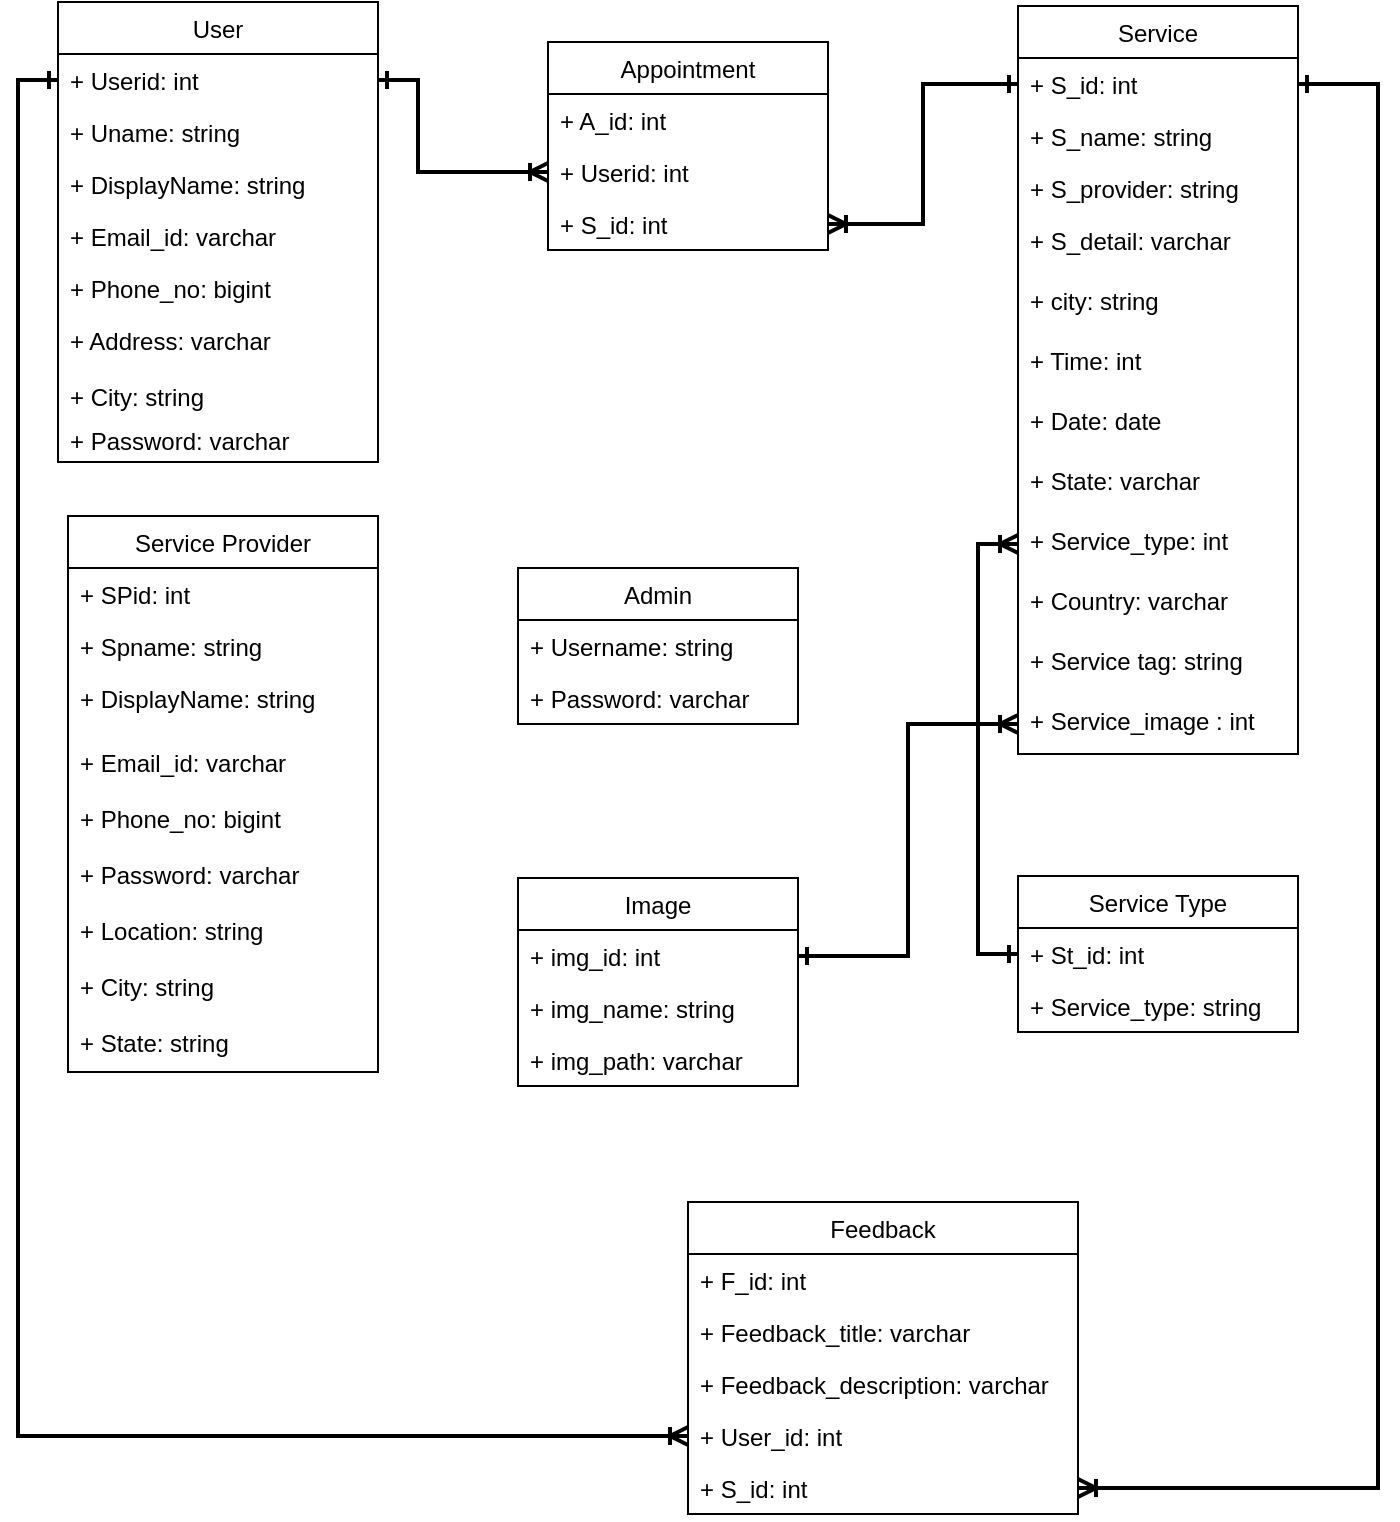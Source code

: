 <mxfile version="10.8.0" type="device"><diagram id="0hgIoBz2oUYrUTR6l-K3" name="Page-1"><mxGraphModel dx="824" dy="497" grid="1" gridSize="10" guides="1" tooltips="1" connect="1" arrows="1" fold="1" page="1" pageScale="1" pageWidth="850" pageHeight="1100" math="0" shadow="0"><root><mxCell id="0"/><mxCell id="1" parent="0"/><mxCell id="043gakEDXMPROFFLdDnW-1" value="User" style="swimlane;fontStyle=0;childLayout=stackLayout;horizontal=1;startSize=26;fillColor=none;horizontalStack=0;resizeParent=1;resizeParentMax=0;resizeLast=0;collapsible=1;marginBottom=0;" parent="1" vertex="1"><mxGeometry x="40" y="80" width="160" height="230" as="geometry"/></mxCell><mxCell id="043gakEDXMPROFFLdDnW-2" value="+ Userid: int" style="text;strokeColor=none;fillColor=none;align=left;verticalAlign=top;spacingLeft=4;spacingRight=4;overflow=hidden;rotatable=0;points=[[0,0.5],[1,0.5]];portConstraint=eastwest;" parent="043gakEDXMPROFFLdDnW-1" vertex="1"><mxGeometry y="26" width="160" height="26" as="geometry"/></mxCell><mxCell id="043gakEDXMPROFFLdDnW-3" value="+ Uname: string" style="text;strokeColor=none;fillColor=none;align=left;verticalAlign=top;spacingLeft=4;spacingRight=4;overflow=hidden;rotatable=0;points=[[0,0.5],[1,0.5]];portConstraint=eastwest;" parent="043gakEDXMPROFFLdDnW-1" vertex="1"><mxGeometry y="52" width="160" height="26" as="geometry"/></mxCell><mxCell id="043gakEDXMPROFFLdDnW-4" value="+ DisplayName: string" style="text;strokeColor=none;fillColor=none;align=left;verticalAlign=top;spacingLeft=4;spacingRight=4;overflow=hidden;rotatable=0;points=[[0,0.5],[1,0.5]];portConstraint=eastwest;" parent="043gakEDXMPROFFLdDnW-1" vertex="1"><mxGeometry y="78" width="160" height="26" as="geometry"/></mxCell><mxCell id="043gakEDXMPROFFLdDnW-9" value="+ Email_id: varchar" style="text;strokeColor=none;fillColor=none;align=left;verticalAlign=top;spacingLeft=4;spacingRight=4;overflow=hidden;rotatable=0;points=[[0,0.5],[1,0.5]];portConstraint=eastwest;" parent="043gakEDXMPROFFLdDnW-1" vertex="1"><mxGeometry y="104" width="160" height="26" as="geometry"/></mxCell><mxCell id="043gakEDXMPROFFLdDnW-17" value="+ Phone_no: bigint" style="text;strokeColor=none;fillColor=none;align=left;verticalAlign=top;spacingLeft=4;spacingRight=4;overflow=hidden;rotatable=0;points=[[0,0.5],[1,0.5]];portConstraint=eastwest;" parent="043gakEDXMPROFFLdDnW-1" vertex="1"><mxGeometry y="130" width="160" height="26" as="geometry"/></mxCell><mxCell id="043gakEDXMPROFFLdDnW-19" value="+ Address: varchar" style="text;strokeColor=none;fillColor=none;align=left;verticalAlign=top;spacingLeft=4;spacingRight=4;overflow=hidden;rotatable=0;points=[[0,0.5],[1,0.5]];portConstraint=eastwest;" parent="043gakEDXMPROFFLdDnW-1" vertex="1"><mxGeometry y="156" width="160" height="28" as="geometry"/></mxCell><mxCell id="043gakEDXMPROFFLdDnW-20" value="+ City: string" style="text;strokeColor=none;fillColor=none;align=left;verticalAlign=top;spacingLeft=4;spacingRight=4;overflow=hidden;rotatable=0;points=[[0,0.5],[1,0.5]];portConstraint=eastwest;" parent="043gakEDXMPROFFLdDnW-1" vertex="1"><mxGeometry y="184" width="160" height="22" as="geometry"/></mxCell><mxCell id="043gakEDXMPROFFLdDnW-18" value="+ Password: varchar" style="text;strokeColor=none;fillColor=none;align=left;verticalAlign=top;spacingLeft=4;spacingRight=4;overflow=hidden;rotatable=0;points=[[0,0.5],[1,0.5]];portConstraint=eastwest;" parent="043gakEDXMPROFFLdDnW-1" vertex="1"><mxGeometry y="206" width="160" height="24" as="geometry"/></mxCell><mxCell id="043gakEDXMPROFFLdDnW-21" value="Service Provider" style="swimlane;fontStyle=0;childLayout=stackLayout;horizontal=1;startSize=26;fillColor=none;horizontalStack=0;resizeParent=1;resizeParentMax=0;resizeLast=0;collapsible=1;marginBottom=0;" parent="1" vertex="1"><mxGeometry x="45" y="337" width="155" height="278" as="geometry"/></mxCell><mxCell id="043gakEDXMPROFFLdDnW-22" value="+ SPid: int" style="text;strokeColor=none;fillColor=none;align=left;verticalAlign=top;spacingLeft=4;spacingRight=4;overflow=hidden;rotatable=0;points=[[0,0.5],[1,0.5]];portConstraint=eastwest;" parent="043gakEDXMPROFFLdDnW-21" vertex="1"><mxGeometry y="26" width="155" height="26" as="geometry"/></mxCell><mxCell id="043gakEDXMPROFFLdDnW-23" value="+ Spname: string" style="text;strokeColor=none;fillColor=none;align=left;verticalAlign=top;spacingLeft=4;spacingRight=4;overflow=hidden;rotatable=0;points=[[0,0.5],[1,0.5]];portConstraint=eastwest;" parent="043gakEDXMPROFFLdDnW-21" vertex="1"><mxGeometry y="52" width="155" height="26" as="geometry"/></mxCell><mxCell id="043gakEDXMPROFFLdDnW-24" value="+ DisplayName: string" style="text;strokeColor=none;fillColor=none;align=left;verticalAlign=top;spacingLeft=4;spacingRight=4;overflow=hidden;rotatable=0;points=[[0,0.5],[1,0.5]];portConstraint=eastwest;" parent="043gakEDXMPROFFLdDnW-21" vertex="1"><mxGeometry y="78" width="155" height="32" as="geometry"/></mxCell><mxCell id="043gakEDXMPROFFLdDnW-26" value="+ Email_id: varchar" style="text;strokeColor=none;fillColor=none;align=left;verticalAlign=top;spacingLeft=4;spacingRight=4;overflow=hidden;rotatable=0;points=[[0,0.5],[1,0.5]];portConstraint=eastwest;" parent="043gakEDXMPROFFLdDnW-21" vertex="1"><mxGeometry y="110" width="155" height="28" as="geometry"/></mxCell><mxCell id="043gakEDXMPROFFLdDnW-30" value="+ Phone_no: bigint" style="text;strokeColor=none;fillColor=none;align=left;verticalAlign=top;spacingLeft=4;spacingRight=4;overflow=hidden;rotatable=0;points=[[0,0.5],[1,0.5]];portConstraint=eastwest;" parent="043gakEDXMPROFFLdDnW-21" vertex="1"><mxGeometry y="138" width="155" height="28" as="geometry"/></mxCell><mxCell id="043gakEDXMPROFFLdDnW-31" value="+ Password: varchar" style="text;strokeColor=none;fillColor=none;align=left;verticalAlign=top;spacingLeft=4;spacingRight=4;overflow=hidden;rotatable=0;points=[[0,0.5],[1,0.5]];portConstraint=eastwest;" parent="043gakEDXMPROFFLdDnW-21" vertex="1"><mxGeometry y="166" width="155" height="28" as="geometry"/></mxCell><mxCell id="043gakEDXMPROFFLdDnW-32" value="+ Location: string" style="text;strokeColor=none;fillColor=none;align=left;verticalAlign=top;spacingLeft=4;spacingRight=4;overflow=hidden;rotatable=0;points=[[0,0.5],[1,0.5]];portConstraint=eastwest;" parent="043gakEDXMPROFFLdDnW-21" vertex="1"><mxGeometry y="194" width="155" height="28" as="geometry"/></mxCell><mxCell id="043gakEDXMPROFFLdDnW-33" value="+ City: string" style="text;strokeColor=none;fillColor=none;align=left;verticalAlign=top;spacingLeft=4;spacingRight=4;overflow=hidden;rotatable=0;points=[[0,0.5],[1,0.5]];portConstraint=eastwest;" parent="043gakEDXMPROFFLdDnW-21" vertex="1"><mxGeometry y="222" width="155" height="28" as="geometry"/></mxCell><mxCell id="043gakEDXMPROFFLdDnW-34" value="+ State: string" style="text;strokeColor=none;fillColor=none;align=left;verticalAlign=top;spacingLeft=4;spacingRight=4;overflow=hidden;rotatable=0;points=[[0,0.5],[1,0.5]];portConstraint=eastwest;" parent="043gakEDXMPROFFLdDnW-21" vertex="1"><mxGeometry y="250" width="155" height="28" as="geometry"/></mxCell><mxCell id="043gakEDXMPROFFLdDnW-35" value="Service" style="swimlane;fontStyle=0;childLayout=stackLayout;horizontal=1;startSize=26;fillColor=none;horizontalStack=0;resizeParent=1;resizeParentMax=0;resizeLast=0;collapsible=1;marginBottom=0;" parent="1" vertex="1"><mxGeometry x="520" y="82" width="140" height="374" as="geometry"/></mxCell><mxCell id="043gakEDXMPROFFLdDnW-37" value="+ S_id: int" style="text;strokeColor=none;fillColor=none;align=left;verticalAlign=top;spacingLeft=4;spacingRight=4;overflow=hidden;rotatable=0;points=[[0,0.5],[1,0.5]];portConstraint=eastwest;" parent="043gakEDXMPROFFLdDnW-35" vertex="1"><mxGeometry y="26" width="140" height="26" as="geometry"/></mxCell><mxCell id="043gakEDXMPROFFLdDnW-36" value="+ S_name: string" style="text;strokeColor=none;fillColor=none;align=left;verticalAlign=top;spacingLeft=4;spacingRight=4;overflow=hidden;rotatable=0;points=[[0,0.5],[1,0.5]];portConstraint=eastwest;" parent="043gakEDXMPROFFLdDnW-35" vertex="1"><mxGeometry y="52" width="140" height="26" as="geometry"/></mxCell><mxCell id="043gakEDXMPROFFLdDnW-38" value="+ S_provider: string" style="text;strokeColor=none;fillColor=none;align=left;verticalAlign=top;spacingLeft=4;spacingRight=4;overflow=hidden;rotatable=0;points=[[0,0.5],[1,0.5]];portConstraint=eastwest;" parent="043gakEDXMPROFFLdDnW-35" vertex="1"><mxGeometry y="78" width="140" height="26" as="geometry"/></mxCell><mxCell id="043gakEDXMPROFFLdDnW-39" value="+ S_detail: varchar" style="text;strokeColor=none;fillColor=none;align=left;verticalAlign=top;spacingLeft=4;spacingRight=4;overflow=hidden;rotatable=0;points=[[0,0.5],[1,0.5]];portConstraint=eastwest;" parent="043gakEDXMPROFFLdDnW-35" vertex="1"><mxGeometry y="104" width="140" height="30" as="geometry"/></mxCell><mxCell id="043gakEDXMPROFFLdDnW-40" value="+ city: string" style="text;strokeColor=none;fillColor=none;align=left;verticalAlign=top;spacingLeft=4;spacingRight=4;overflow=hidden;rotatable=0;points=[[0,0.5],[1,0.5]];portConstraint=eastwest;" parent="043gakEDXMPROFFLdDnW-35" vertex="1"><mxGeometry y="134" width="140" height="30" as="geometry"/></mxCell><mxCell id="043gakEDXMPROFFLdDnW-42" value="+ Time: int" style="text;strokeColor=none;fillColor=none;align=left;verticalAlign=top;spacingLeft=4;spacingRight=4;overflow=hidden;rotatable=0;points=[[0,0.5],[1,0.5]];portConstraint=eastwest;" parent="043gakEDXMPROFFLdDnW-35" vertex="1"><mxGeometry y="164" width="140" height="30" as="geometry"/></mxCell><mxCell id="043gakEDXMPROFFLdDnW-43" value="+ Date: date" style="text;strokeColor=none;fillColor=none;align=left;verticalAlign=top;spacingLeft=4;spacingRight=4;overflow=hidden;rotatable=0;points=[[0,0.5],[1,0.5]];portConstraint=eastwest;" parent="043gakEDXMPROFFLdDnW-35" vertex="1"><mxGeometry y="194" width="140" height="30" as="geometry"/></mxCell><mxCell id="043gakEDXMPROFFLdDnW-44" value="+ State: varchar" style="text;strokeColor=none;fillColor=none;align=left;verticalAlign=top;spacingLeft=4;spacingRight=4;overflow=hidden;rotatable=0;points=[[0,0.5],[1,0.5]];portConstraint=eastwest;" parent="043gakEDXMPROFFLdDnW-35" vertex="1"><mxGeometry y="224" width="140" height="30" as="geometry"/></mxCell><mxCell id="043gakEDXMPROFFLdDnW-46" value="+ Service_type: int" style="text;strokeColor=none;fillColor=none;align=left;verticalAlign=top;spacingLeft=4;spacingRight=4;overflow=hidden;rotatable=0;points=[[0,0.5],[1,0.5]];portConstraint=eastwest;" parent="043gakEDXMPROFFLdDnW-35" vertex="1"><mxGeometry y="254" width="140" height="30" as="geometry"/></mxCell><mxCell id="043gakEDXMPROFFLdDnW-45" value="+ Country: varchar" style="text;strokeColor=none;fillColor=none;align=left;verticalAlign=top;spacingLeft=4;spacingRight=4;overflow=hidden;rotatable=0;points=[[0,0.5],[1,0.5]];portConstraint=eastwest;" parent="043gakEDXMPROFFLdDnW-35" vertex="1"><mxGeometry y="284" width="140" height="30" as="geometry"/></mxCell><mxCell id="UHq3hFLd5kJTiSST58XU-11" value="+ Service tag: string" style="text;strokeColor=none;fillColor=none;align=left;verticalAlign=top;spacingLeft=4;spacingRight=4;overflow=hidden;rotatable=0;points=[[0,0.5],[1,0.5]];portConstraint=eastwest;" vertex="1" parent="043gakEDXMPROFFLdDnW-35"><mxGeometry y="314" width="140" height="30" as="geometry"/></mxCell><mxCell id="UHq3hFLd5kJTiSST58XU-9" value="+ Service_image : int" style="text;strokeColor=none;fillColor=none;align=left;verticalAlign=top;spacingLeft=4;spacingRight=4;overflow=hidden;rotatable=0;points=[[0,0.5],[1,0.5]];portConstraint=eastwest;" vertex="1" parent="043gakEDXMPROFFLdDnW-35"><mxGeometry y="344" width="140" height="30" as="geometry"/></mxCell><mxCell id="043gakEDXMPROFFLdDnW-47" value="Admin" style="swimlane;fontStyle=0;childLayout=stackLayout;horizontal=1;startSize=26;fillColor=none;horizontalStack=0;resizeParent=1;resizeParentMax=0;resizeLast=0;collapsible=1;marginBottom=0;" parent="1" vertex="1"><mxGeometry x="270" y="363" width="140" height="78" as="geometry"/></mxCell><mxCell id="043gakEDXMPROFFLdDnW-48" value="+ Username: string" style="text;strokeColor=none;fillColor=none;align=left;verticalAlign=top;spacingLeft=4;spacingRight=4;overflow=hidden;rotatable=0;points=[[0,0.5],[1,0.5]];portConstraint=eastwest;" parent="043gakEDXMPROFFLdDnW-47" vertex="1"><mxGeometry y="26" width="140" height="26" as="geometry"/></mxCell><mxCell id="043gakEDXMPROFFLdDnW-49" value="+ Password: varchar" style="text;strokeColor=none;fillColor=none;align=left;verticalAlign=top;spacingLeft=4;spacingRight=4;overflow=hidden;rotatable=0;points=[[0,0.5],[1,0.5]];portConstraint=eastwest;" parent="043gakEDXMPROFFLdDnW-47" vertex="1"><mxGeometry y="52" width="140" height="26" as="geometry"/></mxCell><mxCell id="-YGPYDta0KMA2Sco-BGq-2" value="Service Type" style="swimlane;fontStyle=0;childLayout=stackLayout;horizontal=1;startSize=26;fillColor=none;horizontalStack=0;resizeParent=1;resizeParentMax=0;resizeLast=0;collapsible=1;marginBottom=0;" parent="1" vertex="1"><mxGeometry x="520" y="517" width="140" height="78" as="geometry"/></mxCell><mxCell id="-YGPYDta0KMA2Sco-BGq-3" value="+ St_id: int" style="text;strokeColor=none;fillColor=none;align=left;verticalAlign=top;spacingLeft=4;spacingRight=4;overflow=hidden;rotatable=0;points=[[0,0.5],[1,0.5]];portConstraint=eastwest;" parent="-YGPYDta0KMA2Sco-BGq-2" vertex="1"><mxGeometry y="26" width="140" height="26" as="geometry"/></mxCell><mxCell id="-YGPYDta0KMA2Sco-BGq-4" value="+ Service_type: string" style="text;strokeColor=none;fillColor=none;align=left;verticalAlign=top;spacingLeft=4;spacingRight=4;overflow=hidden;rotatable=0;points=[[0,0.5],[1,0.5]];portConstraint=eastwest;" parent="-YGPYDta0KMA2Sco-BGq-2" vertex="1"><mxGeometry y="52" width="140" height="26" as="geometry"/></mxCell><mxCell id="-YGPYDta0KMA2Sco-BGq-6" style="edgeStyle=orthogonalEdgeStyle;rounded=0;orthogonalLoop=1;jettySize=auto;html=1;entryX=0;entryY=0.5;entryDx=0;entryDy=0;strokeWidth=2;startArrow=ERone;startFill=0;endArrow=ERoneToMany;endFill=0;" parent="1" source="-YGPYDta0KMA2Sco-BGq-3" target="043gakEDXMPROFFLdDnW-46" edge="1"><mxGeometry relative="1" as="geometry"/></mxCell><mxCell id="UHq3hFLd5kJTiSST58XU-1" value="Appointment" style="swimlane;fontStyle=0;childLayout=stackLayout;horizontal=1;startSize=26;fillColor=none;horizontalStack=0;resizeParent=1;resizeParentMax=0;resizeLast=0;collapsible=1;marginBottom=0;" vertex="1" parent="1"><mxGeometry x="285" y="100" width="140" height="104" as="geometry"/></mxCell><mxCell id="UHq3hFLd5kJTiSST58XU-2" value="+ A_id: int" style="text;strokeColor=none;fillColor=none;align=left;verticalAlign=top;spacingLeft=4;spacingRight=4;overflow=hidden;rotatable=0;points=[[0,0.5],[1,0.5]];portConstraint=eastwest;" vertex="1" parent="UHq3hFLd5kJTiSST58XU-1"><mxGeometry y="26" width="140" height="26" as="geometry"/></mxCell><mxCell id="UHq3hFLd5kJTiSST58XU-3" value="+ Userid: int" style="text;strokeColor=none;fillColor=none;align=left;verticalAlign=top;spacingLeft=4;spacingRight=4;overflow=hidden;rotatable=0;points=[[0,0.5],[1,0.5]];portConstraint=eastwest;" vertex="1" parent="UHq3hFLd5kJTiSST58XU-1"><mxGeometry y="52" width="140" height="26" as="geometry"/></mxCell><mxCell id="UHq3hFLd5kJTiSST58XU-4" value="+ S_id: int" style="text;strokeColor=none;fillColor=none;align=left;verticalAlign=top;spacingLeft=4;spacingRight=4;overflow=hidden;rotatable=0;points=[[0,0.5],[1,0.5]];portConstraint=eastwest;" vertex="1" parent="UHq3hFLd5kJTiSST58XU-1"><mxGeometry y="78" width="140" height="26" as="geometry"/></mxCell><mxCell id="UHq3hFLd5kJTiSST58XU-6" style="edgeStyle=orthogonalEdgeStyle;rounded=0;orthogonalLoop=1;jettySize=auto;html=1;startArrow=ERone;startFill=0;strokeWidth=2;endArrow=ERoneToMany;endFill=0;" edge="1" parent="1" source="043gakEDXMPROFFLdDnW-2" target="UHq3hFLd5kJTiSST58XU-3"><mxGeometry relative="1" as="geometry"><mxPoint x="260" y="140" as="targetPoint"/><Array as="points"><mxPoint x="220" y="119"/><mxPoint x="220" y="165"/></Array></mxGeometry></mxCell><mxCell id="UHq3hFLd5kJTiSST58XU-7" style="edgeStyle=orthogonalEdgeStyle;rounded=0;orthogonalLoop=1;jettySize=auto;html=1;startArrow=ERone;startFill=0;endArrow=ERoneToMany;endFill=0;strokeWidth=2;" edge="1" parent="1" source="043gakEDXMPROFFLdDnW-37" target="UHq3hFLd5kJTiSST58XU-4"><mxGeometry relative="1" as="geometry"/></mxCell><mxCell id="UHq3hFLd5kJTiSST58XU-12" value="Image" style="swimlane;fontStyle=0;childLayout=stackLayout;horizontal=1;startSize=26;fillColor=none;horizontalStack=0;resizeParent=1;resizeParentMax=0;resizeLast=0;collapsible=1;marginBottom=0;" vertex="1" parent="1"><mxGeometry x="270" y="518" width="140" height="104" as="geometry"/></mxCell><mxCell id="UHq3hFLd5kJTiSST58XU-13" value="+ img_id: int" style="text;strokeColor=none;fillColor=none;align=left;verticalAlign=top;spacingLeft=4;spacingRight=4;overflow=hidden;rotatable=0;points=[[0,0.5],[1,0.5]];portConstraint=eastwest;" vertex="1" parent="UHq3hFLd5kJTiSST58XU-12"><mxGeometry y="26" width="140" height="26" as="geometry"/></mxCell><mxCell id="UHq3hFLd5kJTiSST58XU-14" value="+ img_name: string" style="text;strokeColor=none;fillColor=none;align=left;verticalAlign=top;spacingLeft=4;spacingRight=4;overflow=hidden;rotatable=0;points=[[0,0.5],[1,0.5]];portConstraint=eastwest;" vertex="1" parent="UHq3hFLd5kJTiSST58XU-12"><mxGeometry y="52" width="140" height="26" as="geometry"/></mxCell><mxCell id="UHq3hFLd5kJTiSST58XU-15" value="+ img_path: varchar" style="text;strokeColor=none;fillColor=none;align=left;verticalAlign=top;spacingLeft=4;spacingRight=4;overflow=hidden;rotatable=0;points=[[0,0.5],[1,0.5]];portConstraint=eastwest;" vertex="1" parent="UHq3hFLd5kJTiSST58XU-12"><mxGeometry y="78" width="140" height="26" as="geometry"/></mxCell><mxCell id="UHq3hFLd5kJTiSST58XU-16" style="edgeStyle=orthogonalEdgeStyle;rounded=0;orthogonalLoop=1;jettySize=auto;html=1;startArrow=ERone;startFill=0;endArrow=ERoneToMany;endFill=0;strokeWidth=2;" edge="1" parent="1" source="UHq3hFLd5kJTiSST58XU-13" target="UHq3hFLd5kJTiSST58XU-9"><mxGeometry relative="1" as="geometry"/></mxCell><mxCell id="UHq3hFLd5kJTiSST58XU-17" value="Feedback" style="swimlane;fontStyle=0;childLayout=stackLayout;horizontal=1;startSize=26;fillColor=none;horizontalStack=0;resizeParent=1;resizeParentMax=0;resizeLast=0;collapsible=1;marginBottom=0;" vertex="1" parent="1"><mxGeometry x="355" y="680" width="195" height="156" as="geometry"/></mxCell><mxCell id="UHq3hFLd5kJTiSST58XU-18" value="+ F_id: int" style="text;strokeColor=none;fillColor=none;align=left;verticalAlign=top;spacingLeft=4;spacingRight=4;overflow=hidden;rotatable=0;points=[[0,0.5],[1,0.5]];portConstraint=eastwest;" vertex="1" parent="UHq3hFLd5kJTiSST58XU-17"><mxGeometry y="26" width="195" height="26" as="geometry"/></mxCell><mxCell id="UHq3hFLd5kJTiSST58XU-19" value="+ Feedback_title: varchar" style="text;strokeColor=none;fillColor=none;align=left;verticalAlign=top;spacingLeft=4;spacingRight=4;overflow=hidden;rotatable=0;points=[[0,0.5],[1,0.5]];portConstraint=eastwest;" vertex="1" parent="UHq3hFLd5kJTiSST58XU-17"><mxGeometry y="52" width="195" height="26" as="geometry"/></mxCell><mxCell id="UHq3hFLd5kJTiSST58XU-20" value="+ Feedback_description: varchar" style="text;strokeColor=none;fillColor=none;align=left;verticalAlign=top;spacingLeft=4;spacingRight=4;overflow=hidden;rotatable=0;points=[[0,0.5],[1,0.5]];portConstraint=eastwest;" vertex="1" parent="UHq3hFLd5kJTiSST58XU-17"><mxGeometry y="78" width="195" height="26" as="geometry"/></mxCell><mxCell id="UHq3hFLd5kJTiSST58XU-22" value="+ User_id: int" style="text;strokeColor=none;fillColor=none;align=left;verticalAlign=top;spacingLeft=4;spacingRight=4;overflow=hidden;rotatable=0;points=[[0,0.5],[1,0.5]];portConstraint=eastwest;" vertex="1" parent="UHq3hFLd5kJTiSST58XU-17"><mxGeometry y="104" width="195" height="26" as="geometry"/></mxCell><mxCell id="UHq3hFLd5kJTiSST58XU-23" value="+ S_id: int" style="text;strokeColor=none;fillColor=none;align=left;verticalAlign=top;spacingLeft=4;spacingRight=4;overflow=hidden;rotatable=0;points=[[0,0.5],[1,0.5]];portConstraint=eastwest;" vertex="1" parent="UHq3hFLd5kJTiSST58XU-17"><mxGeometry y="130" width="195" height="26" as="geometry"/></mxCell><mxCell id="UHq3hFLd5kJTiSST58XU-24" style="edgeStyle=orthogonalEdgeStyle;rounded=0;orthogonalLoop=1;jettySize=auto;html=1;entryX=1;entryY=0.5;entryDx=0;entryDy=0;startArrow=ERone;startFill=0;endArrow=ERoneToMany;endFill=0;strokeWidth=2;" edge="1" parent="1" source="043gakEDXMPROFFLdDnW-37" target="UHq3hFLd5kJTiSST58XU-23"><mxGeometry relative="1" as="geometry"><Array as="points"><mxPoint x="700" y="121"/><mxPoint x="700" y="823"/></Array></mxGeometry></mxCell><mxCell id="UHq3hFLd5kJTiSST58XU-25" style="edgeStyle=orthogonalEdgeStyle;rounded=0;orthogonalLoop=1;jettySize=auto;html=1;entryX=0;entryY=0.5;entryDx=0;entryDy=0;startArrow=ERone;startFill=0;endArrow=ERoneToMany;endFill=0;strokeWidth=2;" edge="1" parent="1" source="043gakEDXMPROFFLdDnW-2" target="UHq3hFLd5kJTiSST58XU-22"><mxGeometry relative="1" as="geometry"><Array as="points"><mxPoint x="20" y="119"/><mxPoint x="20" y="797"/></Array></mxGeometry></mxCell></root></mxGraphModel></diagram></mxfile>